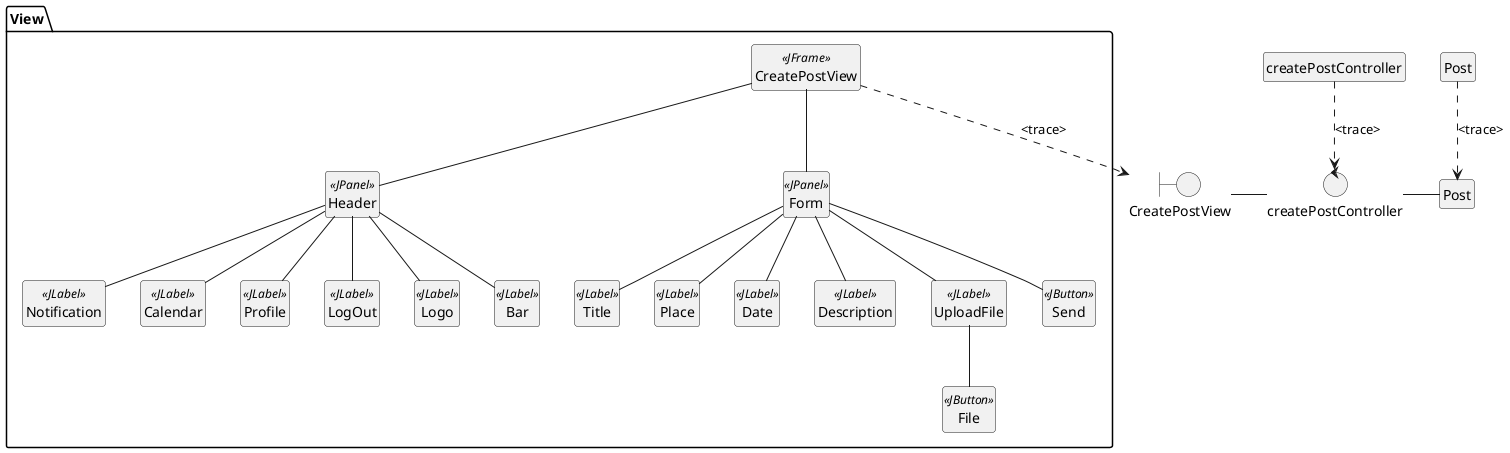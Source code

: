 @startuml Trace diagram 
allow_mixing
package View <<folder>>{
class CreatePostView <<JFrame>>{}
class Header <<JPanel>>{}
class Form <<JPanel>>{}
class Notification <<JLabel>>{}
class Calendar <<JLabel>>{}
class Profile <<JLabel>>{}
class LogOut <<JLabel>>{}
class Logo <<JLabel>>{}
class Bar <<JLabel>> {}
class Title <<JLabel>>{}
class Place <<JLabel>>{}
class Date <<JLabel>>{}
class Description <<JLabel>>{}
class UploadFile <<JLabel>>{}
class Send <<JButton>>{}
class File <<JButton>>{}
CreatePostView -- Header
CreatePostView -- Form
Header -- Notification
Header -- Calendar
Header -- Profile
Header -- LogOut
Header -- Logo
Header -- Bar

Form -- Title
Form -- Place
Form -- Date
Form -- Description
Form -- UploadFile
Form -- Send

UploadFile -- File
hide members
hide circle

}
boundary "CreatePostView" as view
entity "Post" as post_entity
control "createPostController" as controller
view-r-controller
controller-r-post_entity
class createPostController{}
class Post{}
hide circle
hide members
CreatePostView.->view:<trace>
createPostController.->controller:<trace>
Post.-> post_entity:<trace>

@enduml
